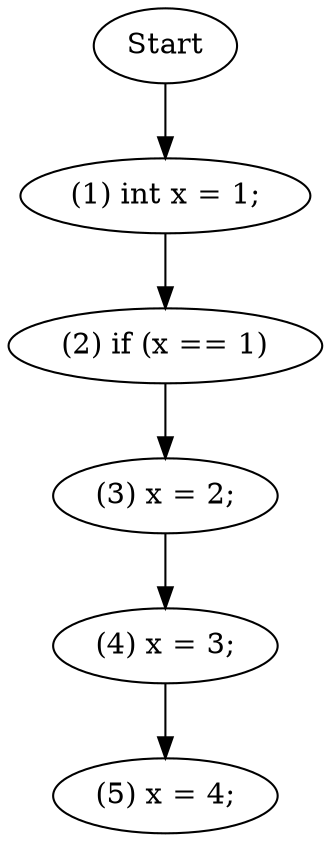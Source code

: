digraph G {
Start->"(1) int x = 1;";"(1) int x = 1;"->"(2) if (x == 1)";"(2) if (x == 1)"->"(3) x = 2;";"(3) x = 2;"->"(4) x = 3;";"(4) x = 3;"->"(5) x = 4;";}
